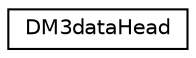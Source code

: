 digraph "Graphical Class Hierarchy"
{
  edge [fontname="Helvetica",fontsize="10",labelfontname="Helvetica",labelfontsize="10"];
  node [fontname="Helvetica",fontsize="10",shape=record];
  rankdir="LR";
  Node0 [label="DM3dataHead",height=0.2,width=0.4,color="black", fillcolor="white", style="filled",URL="$structDM3dataHead.html"];
}
